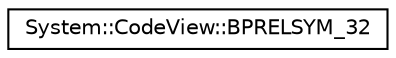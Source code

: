 digraph G
{
  edge [fontname="Helvetica",fontsize="10",labelfontname="Helvetica",labelfontsize="10"];
  node [fontname="Helvetica",fontsize="10",shape=record];
  rankdir="LR";
  Node1 [label="System::CodeView::BPRELSYM_32",height=0.2,width=0.4,color="black", fillcolor="white", style="filled",URL="$struct_system_1_1_code_view_1_1_b_p_r_e_l_s_y_m__32.html"];
}

